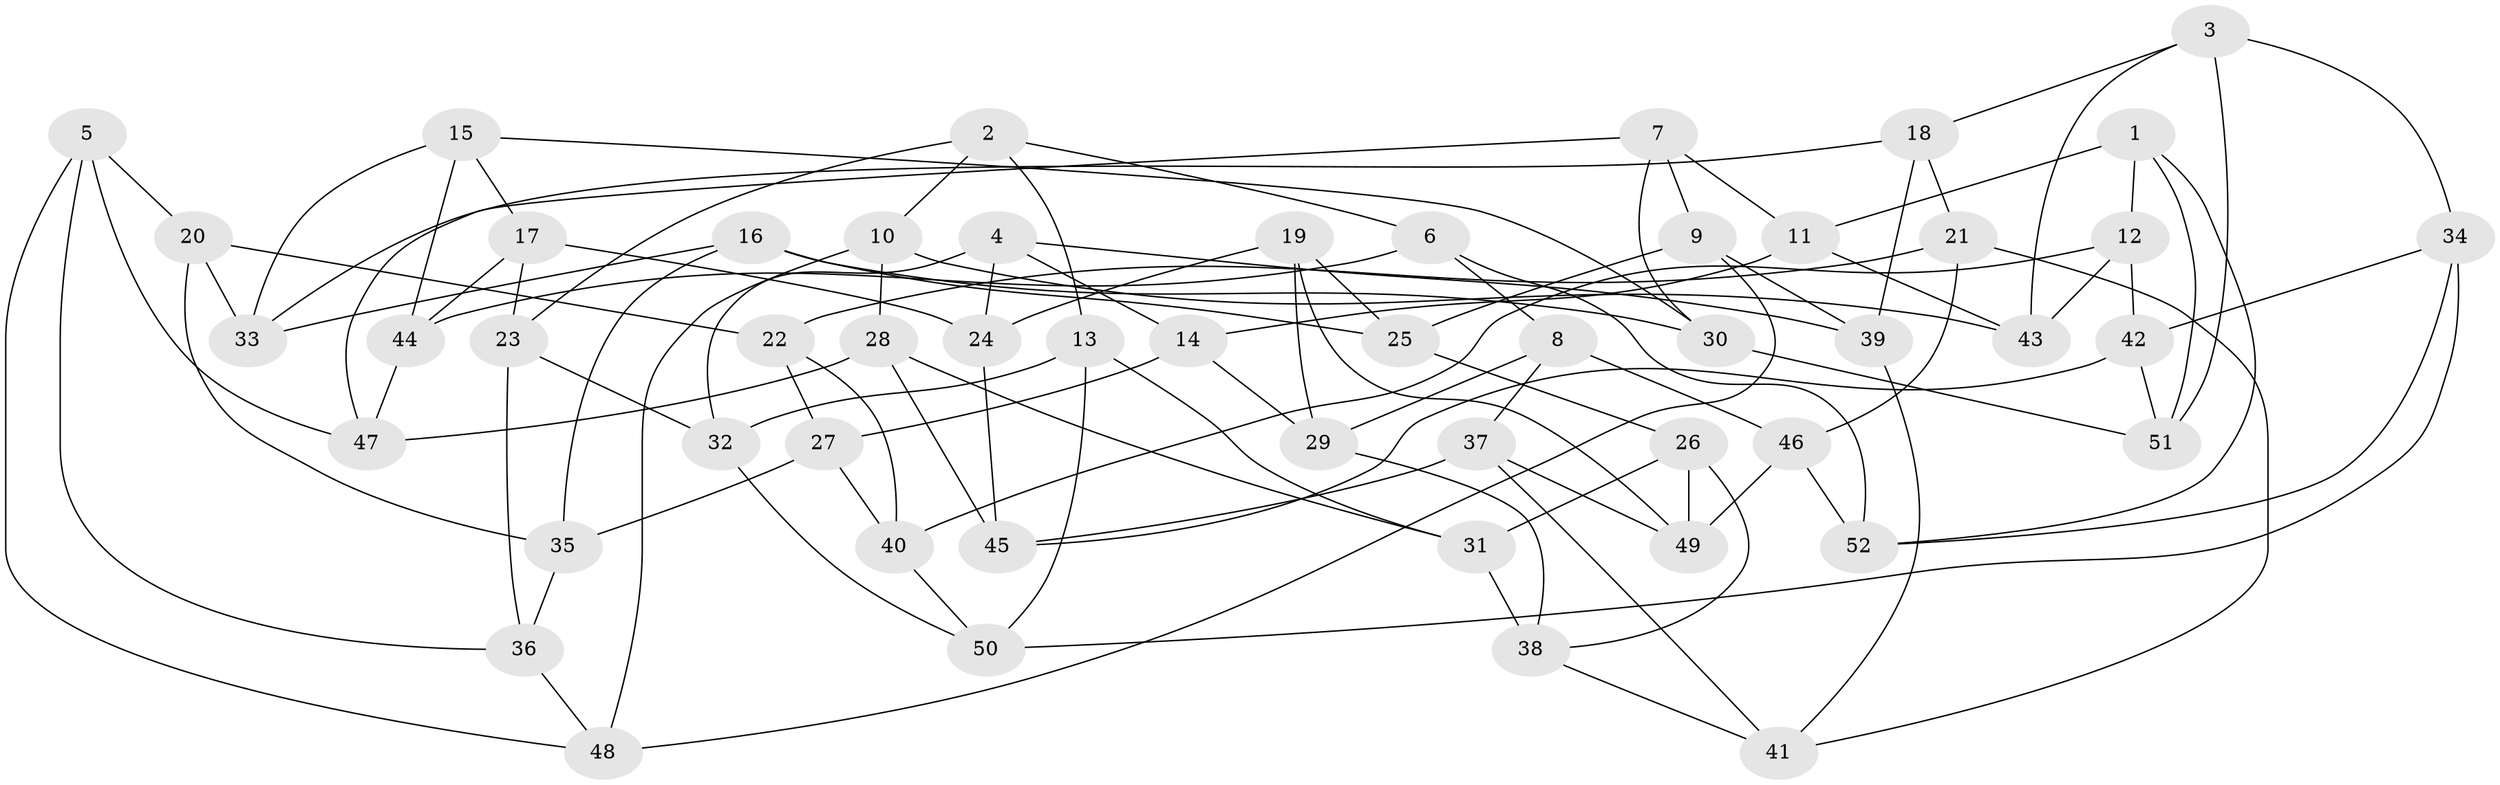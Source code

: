 // coarse degree distribution, {4: 0.6666666666666666, 9: 0.027777777777777776, 5: 0.1388888888888889, 6: 0.08333333333333333, 8: 0.027777777777777776, 7: 0.027777777777777776, 3: 0.027777777777777776}
// Generated by graph-tools (version 1.1) at 2025/20/03/04/25 18:20:58]
// undirected, 52 vertices, 104 edges
graph export_dot {
graph [start="1"]
  node [color=gray90,style=filled];
  1;
  2;
  3;
  4;
  5;
  6;
  7;
  8;
  9;
  10;
  11;
  12;
  13;
  14;
  15;
  16;
  17;
  18;
  19;
  20;
  21;
  22;
  23;
  24;
  25;
  26;
  27;
  28;
  29;
  30;
  31;
  32;
  33;
  34;
  35;
  36;
  37;
  38;
  39;
  40;
  41;
  42;
  43;
  44;
  45;
  46;
  47;
  48;
  49;
  50;
  51;
  52;
  1 -- 11;
  1 -- 52;
  1 -- 12;
  1 -- 51;
  2 -- 13;
  2 -- 10;
  2 -- 6;
  2 -- 23;
  3 -- 51;
  3 -- 34;
  3 -- 43;
  3 -- 18;
  4 -- 24;
  4 -- 14;
  4 -- 39;
  4 -- 32;
  5 -- 48;
  5 -- 20;
  5 -- 47;
  5 -- 36;
  6 -- 44;
  6 -- 52;
  6 -- 8;
  7 -- 47;
  7 -- 9;
  7 -- 30;
  7 -- 11;
  8 -- 46;
  8 -- 29;
  8 -- 37;
  9 -- 25;
  9 -- 48;
  9 -- 39;
  10 -- 48;
  10 -- 28;
  10 -- 43;
  11 -- 14;
  11 -- 43;
  12 -- 40;
  12 -- 43;
  12 -- 42;
  13 -- 32;
  13 -- 50;
  13 -- 31;
  14 -- 29;
  14 -- 27;
  15 -- 33;
  15 -- 17;
  15 -- 30;
  15 -- 44;
  16 -- 25;
  16 -- 33;
  16 -- 35;
  16 -- 30;
  17 -- 24;
  17 -- 44;
  17 -- 23;
  18 -- 39;
  18 -- 21;
  18 -- 33;
  19 -- 25;
  19 -- 49;
  19 -- 24;
  19 -- 29;
  20 -- 35;
  20 -- 22;
  20 -- 33;
  21 -- 46;
  21 -- 22;
  21 -- 41;
  22 -- 40;
  22 -- 27;
  23 -- 32;
  23 -- 36;
  24 -- 45;
  25 -- 26;
  26 -- 38;
  26 -- 49;
  26 -- 31;
  27 -- 40;
  27 -- 35;
  28 -- 47;
  28 -- 31;
  28 -- 45;
  29 -- 38;
  30 -- 51;
  31 -- 38;
  32 -- 50;
  34 -- 52;
  34 -- 50;
  34 -- 42;
  35 -- 36;
  36 -- 48;
  37 -- 45;
  37 -- 41;
  37 -- 49;
  38 -- 41;
  39 -- 41;
  40 -- 50;
  42 -- 51;
  42 -- 45;
  44 -- 47;
  46 -- 49;
  46 -- 52;
}
